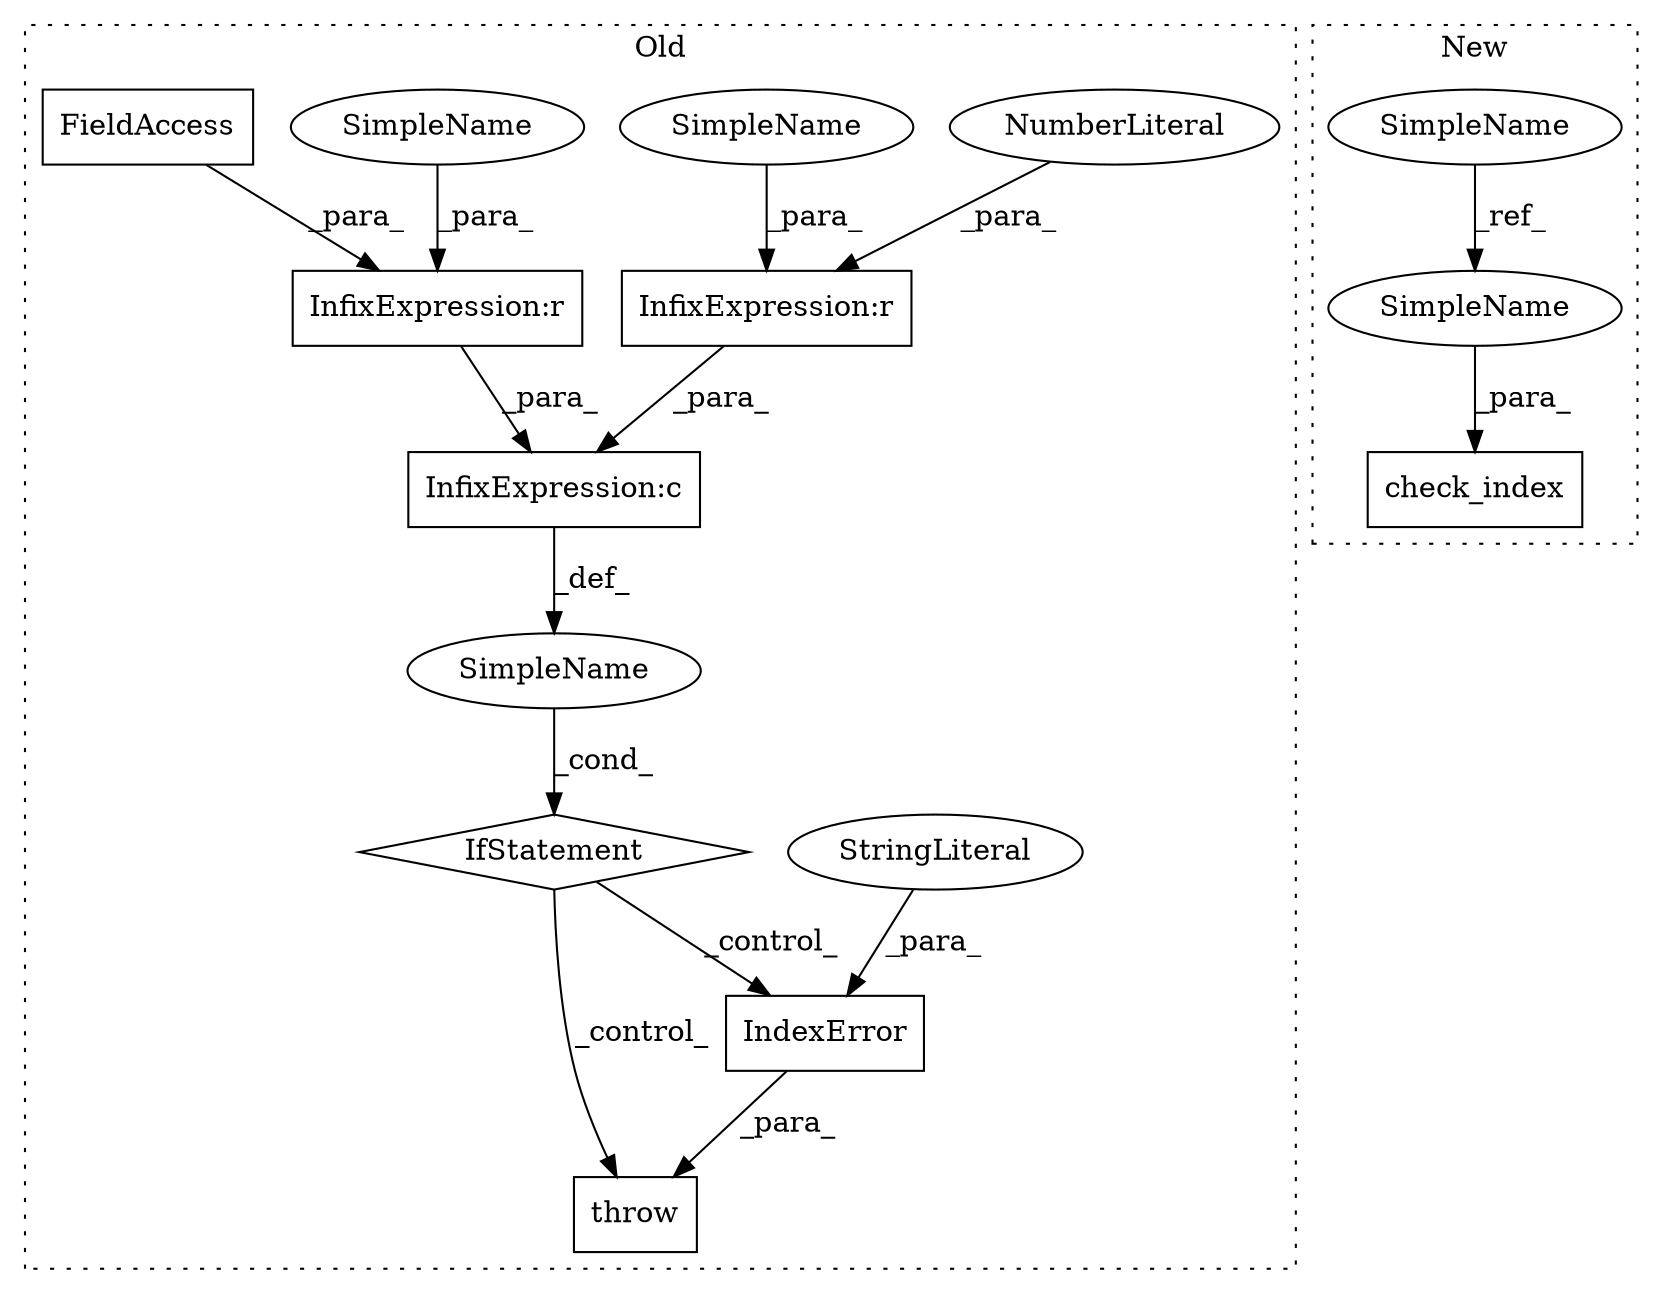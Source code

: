 digraph G {
subgraph cluster0 {
1 [label="IndexError" a="32" s="2928,2959" l="11,1" shape="box"];
3 [label="SimpleName" a="42" s="" l="" shape="ellipse"];
4 [label="throw" a="53" s="2922" l="6" shape="box"];
5 [label="InfixExpression:r" a="27" s="2898" l="4" shape="box"];
6 [label="InfixExpression:r" a="27" s="2887" l="3" shape="box"];
7 [label="NumberLiteral" a="34" s="2890" l="1" shape="ellipse"];
8 [label="InfixExpression:c" a="27" s="2892" l="4" shape="box"];
9 [label="FieldAccess" a="22" s="2902" l="9" shape="box"];
11 [label="IfStatement" a="25" s="2881,2912" l="4,2" shape="diamond"];
12 [label="StringLiteral" a="45" s="2939" l="20" shape="ellipse"];
14 [label="SimpleName" a="42" s="2886" l="1" shape="ellipse"];
15 [label="SimpleName" a="42" s="2897" l="1" shape="ellipse"];
label = "Old";
style="dotted";
}
subgraph cluster1 {
2 [label="check_index" a="32" s="3002,3015" l="12,1" shape="box"];
10 [label="SimpleName" a="42" s="2942" l="1" shape="ellipse"];
13 [label="SimpleName" a="42" s="3014" l="1" shape="ellipse"];
label = "New";
style="dotted";
}
1 -> 4 [label="_para_"];
3 -> 11 [label="_cond_"];
5 -> 8 [label="_para_"];
6 -> 8 [label="_para_"];
7 -> 6 [label="_para_"];
8 -> 3 [label="_def_"];
9 -> 5 [label="_para_"];
10 -> 13 [label="_ref_"];
11 -> 1 [label="_control_"];
11 -> 4 [label="_control_"];
12 -> 1 [label="_para_"];
13 -> 2 [label="_para_"];
14 -> 6 [label="_para_"];
15 -> 5 [label="_para_"];
}